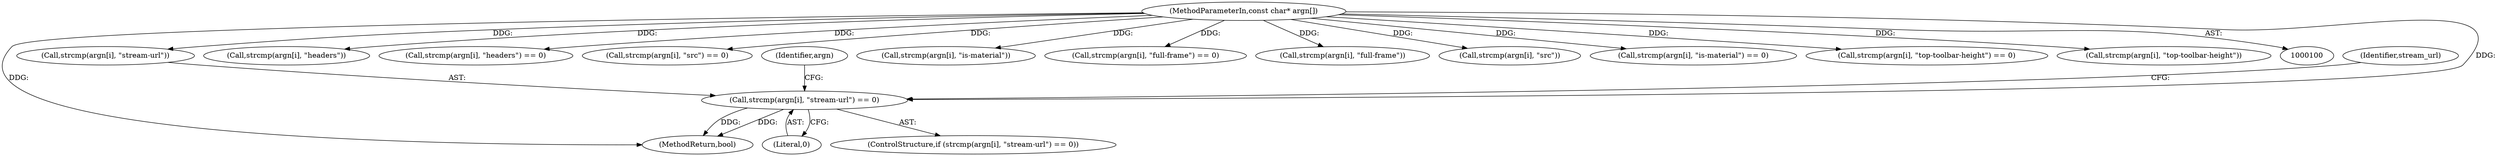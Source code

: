 digraph "0_Chrome_fff450abc4e2fb330ba700547a8e6a7b0fb90a6e@API" {
"1000223" [label="(Call,strcmp(argn[i], \"stream-url\") == 0)"];
"1000102" [label="(MethodParameterIn,const char* argn[])"];
"1000224" [label="(Call,strcmp(argn[i], \"stream-url\"))"];
"1000238" [label="(Call,strcmp(argn[i], \"headers\"))"];
"1000229" [label="(Literal,0)"];
"1000237" [label="(Call,strcmp(argn[i], \"headers\") == 0)"];
"1000209" [label="(Call,strcmp(argn[i], \"src\") == 0)"];
"1000310" [label="(MethodReturn,bool)"];
"1000252" [label="(Call,strcmp(argn[i], \"is-material\"))"];
"1000240" [label="(Identifier,argn)"];
"1000102" [label="(MethodParameterIn,const char* argn[])"];
"1000231" [label="(Identifier,stream_url)"];
"1000145" [label="(Call,strcmp(argn[i], \"full-frame\") == 0)"];
"1000146" [label="(Call,strcmp(argn[i], \"full-frame\"))"];
"1000223" [label="(Call,strcmp(argn[i], \"stream-url\") == 0)"];
"1000210" [label="(Call,strcmp(argn[i], \"src\"))"];
"1000251" [label="(Call,strcmp(argn[i], \"is-material\") == 0)"];
"1000263" [label="(Call,strcmp(argn[i], \"top-toolbar-height\") == 0)"];
"1000222" [label="(ControlStructure,if (strcmp(argn[i], \"stream-url\") == 0))"];
"1000264" [label="(Call,strcmp(argn[i], \"top-toolbar-height\"))"];
"1000223" -> "1000222"  [label="AST: "];
"1000223" -> "1000229"  [label="CFG: "];
"1000224" -> "1000223"  [label="AST: "];
"1000229" -> "1000223"  [label="AST: "];
"1000231" -> "1000223"  [label="CFG: "];
"1000240" -> "1000223"  [label="CFG: "];
"1000223" -> "1000310"  [label="DDG: "];
"1000223" -> "1000310"  [label="DDG: "];
"1000102" -> "1000223"  [label="DDG: "];
"1000102" -> "1000100"  [label="AST: "];
"1000102" -> "1000310"  [label="DDG: "];
"1000102" -> "1000145"  [label="DDG: "];
"1000102" -> "1000146"  [label="DDG: "];
"1000102" -> "1000209"  [label="DDG: "];
"1000102" -> "1000210"  [label="DDG: "];
"1000102" -> "1000224"  [label="DDG: "];
"1000102" -> "1000237"  [label="DDG: "];
"1000102" -> "1000238"  [label="DDG: "];
"1000102" -> "1000251"  [label="DDG: "];
"1000102" -> "1000252"  [label="DDG: "];
"1000102" -> "1000263"  [label="DDG: "];
"1000102" -> "1000264"  [label="DDG: "];
}
